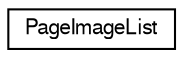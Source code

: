 digraph G
{
  edge [fontname="FreeSans",fontsize="10",labelfontname="FreeSans",labelfontsize="10"];
  node [fontname="FreeSans",fontsize="10",shape=record];
  rankdir="LR";
  Node1 [label="PageImageList",height=0.2,width=0.4,color="black", fillcolor="white", style="filled",URL="$classPageImageList.html"];
}
